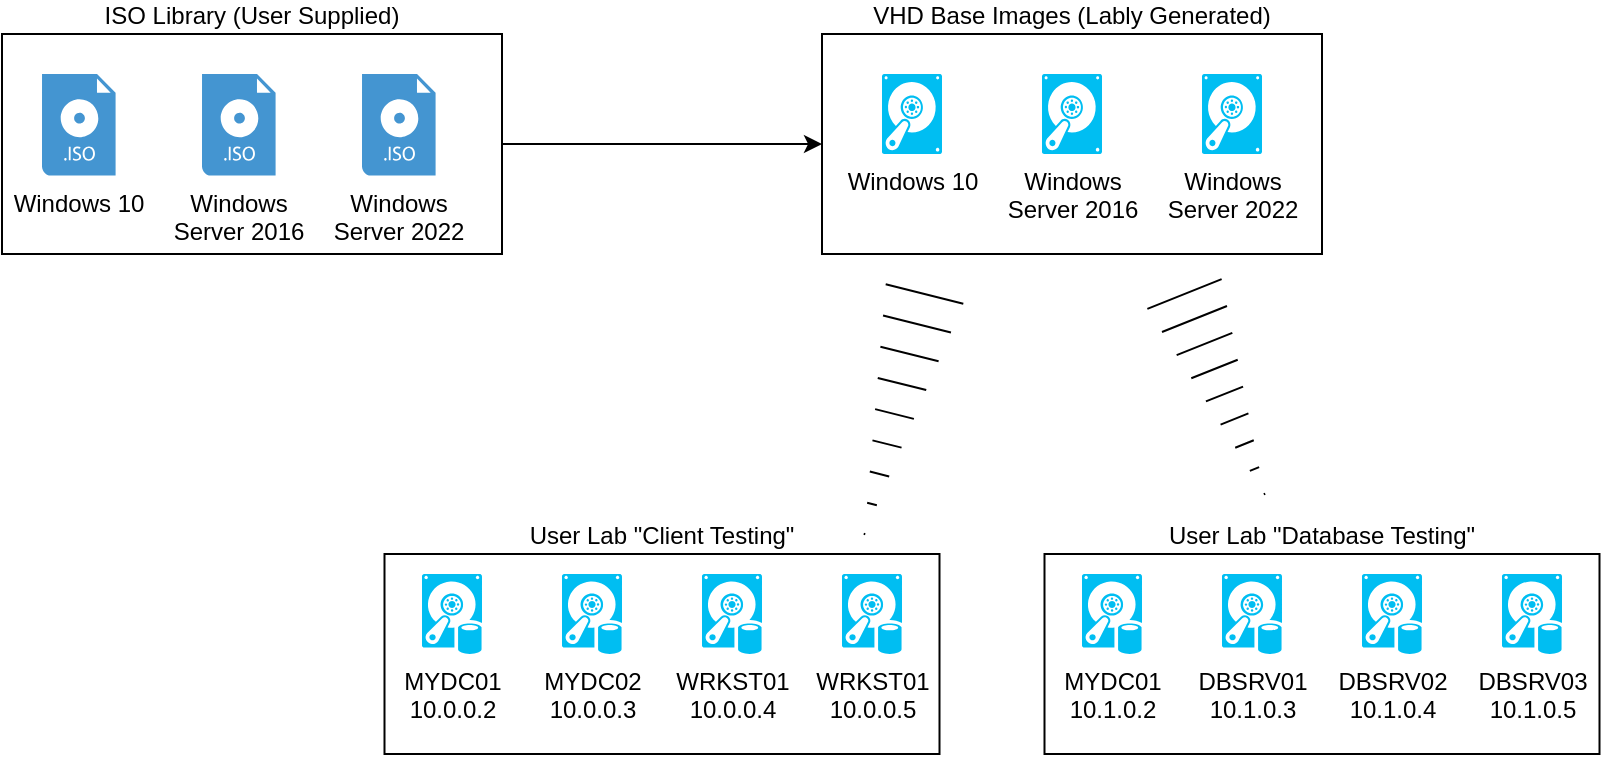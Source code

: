 <mxfile version="17.4.5" type="device"><diagram id="r46YTGC4SrhFnJ_1C7J_" name="Page-1"><mxGraphModel dx="1420" dy="839" grid="0" gridSize="10" guides="1" tooltips="1" connect="1" arrows="1" fold="1" page="1" pageScale="1" pageWidth="850" pageHeight="1100" math="0" shadow="0"><root><mxCell id="0"/><mxCell id="1" parent="0"/><mxCell id="82ecni3PelmX4MQgq-AL-5" value="" style="group" vertex="1" connectable="0" parent="1"><mxGeometry x="30" y="30" width="250" height="110" as="geometry"/></mxCell><mxCell id="82ecni3PelmX4MQgq-AL-2" value="ISO Library (User Supplied)" style="rounded=0;whiteSpace=wrap;html=1;labelPosition=center;verticalLabelPosition=top;align=center;verticalAlign=bottom;" vertex="1" parent="82ecni3PelmX4MQgq-AL-5"><mxGeometry width="250" height="110" as="geometry"/></mxCell><mxCell id="82ecni3PelmX4MQgq-AL-1" value="Windows 10" style="shadow=0;dashed=0;html=1;strokeColor=none;fillColor=#4495D1;labelPosition=center;verticalLabelPosition=bottom;verticalAlign=top;align=center;outlineConnect=0;shape=mxgraph.veeam.iso;" vertex="1" parent="82ecni3PelmX4MQgq-AL-5"><mxGeometry x="20" y="20" width="36.8" height="50.8" as="geometry"/></mxCell><mxCell id="82ecni3PelmX4MQgq-AL-3" value="Windows&lt;br&gt;Server 2016" style="shadow=0;dashed=0;html=1;strokeColor=none;fillColor=#4495D1;labelPosition=center;verticalLabelPosition=bottom;verticalAlign=top;align=center;outlineConnect=0;shape=mxgraph.veeam.iso;" vertex="1" parent="82ecni3PelmX4MQgq-AL-5"><mxGeometry x="100" y="20" width="36.8" height="50.8" as="geometry"/></mxCell><mxCell id="82ecni3PelmX4MQgq-AL-4" value="Windows&lt;br&gt;Server 2022" style="shadow=0;dashed=0;html=1;strokeColor=none;fillColor=#4495D1;labelPosition=center;verticalLabelPosition=bottom;verticalAlign=top;align=center;outlineConnect=0;shape=mxgraph.veeam.iso;" vertex="1" parent="82ecni3PelmX4MQgq-AL-5"><mxGeometry x="180" y="20" width="36.8" height="50.8" as="geometry"/></mxCell><mxCell id="82ecni3PelmX4MQgq-AL-11" value="" style="group" vertex="1" connectable="0" parent="1"><mxGeometry x="440" y="30" width="250" height="110" as="geometry"/></mxCell><mxCell id="82ecni3PelmX4MQgq-AL-6" value="VHD Base Images (Lably Generated)" style="rounded=0;whiteSpace=wrap;html=1;labelPosition=center;verticalLabelPosition=top;align=center;verticalAlign=bottom;" vertex="1" parent="82ecni3PelmX4MQgq-AL-11"><mxGeometry width="250" height="110" as="geometry"/></mxCell><mxCell id="82ecni3PelmX4MQgq-AL-8" value="Windows 10" style="verticalLabelPosition=bottom;html=1;verticalAlign=top;align=center;strokeColor=none;fillColor=#00BEF2;shape=mxgraph.azure.vhd;pointerEvents=1;" vertex="1" parent="82ecni3PelmX4MQgq-AL-11"><mxGeometry x="30" y="20" width="30" height="40" as="geometry"/></mxCell><mxCell id="82ecni3PelmX4MQgq-AL-9" value="Windows&lt;br&gt;Server 2016" style="verticalLabelPosition=bottom;html=1;verticalAlign=top;align=center;strokeColor=none;fillColor=#00BEF2;shape=mxgraph.azure.vhd;pointerEvents=1;" vertex="1" parent="82ecni3PelmX4MQgq-AL-11"><mxGeometry x="110" y="20" width="30" height="40" as="geometry"/></mxCell><mxCell id="82ecni3PelmX4MQgq-AL-10" value="Windows&lt;br&gt;Server 2022" style="verticalLabelPosition=bottom;html=1;verticalAlign=top;align=center;strokeColor=none;fillColor=#00BEF2;shape=mxgraph.azure.vhd;pointerEvents=1;" vertex="1" parent="82ecni3PelmX4MQgq-AL-11"><mxGeometry x="190" y="20" width="30" height="40" as="geometry"/></mxCell><mxCell id="82ecni3PelmX4MQgq-AL-12" value="" style="edgeStyle=orthogonalEdgeStyle;rounded=0;orthogonalLoop=1;jettySize=auto;html=1;" edge="1" parent="1" source="82ecni3PelmX4MQgq-AL-2" target="82ecni3PelmX4MQgq-AL-6"><mxGeometry relative="1" as="geometry"/></mxCell><mxCell id="82ecni3PelmX4MQgq-AL-25" value="" style="shape=mxgraph.arrows2.wedgeArrowDashed;html=1;bendable=0;rounded=0;" edge="1" parent="1"><mxGeometry width="100" height="100" relative="1" as="geometry"><mxPoint x="491.25" y="160" as="sourcePoint"/><mxPoint x="461.25" y="280" as="targetPoint"/></mxGeometry></mxCell><mxCell id="82ecni3PelmX4MQgq-AL-26" value="" style="group" vertex="1" connectable="0" parent="1"><mxGeometry x="221.25" y="290" width="277.5" height="100" as="geometry"/></mxCell><mxCell id="82ecni3PelmX4MQgq-AL-13" value="User Lab &quot;Client Testing&quot;" style="rounded=0;whiteSpace=wrap;html=1;labelPosition=center;verticalLabelPosition=top;align=center;verticalAlign=bottom;" vertex="1" parent="82ecni3PelmX4MQgq-AL-26"><mxGeometry width="277.5" height="100" as="geometry"/></mxCell><mxCell id="82ecni3PelmX4MQgq-AL-14" value="MYDC01&lt;br&gt;10.0.0.2" style="verticalLabelPosition=bottom;html=1;verticalAlign=top;align=center;strokeColor=none;fillColor=#00BEF2;shape=mxgraph.azure.vhd_data_disk;pointerEvents=1;" vertex="1" parent="82ecni3PelmX4MQgq-AL-26"><mxGeometry x="18.75" y="10" width="30" height="40" as="geometry"/></mxCell><mxCell id="82ecni3PelmX4MQgq-AL-20" value="MYDC02&lt;br&gt;10.0.0.3" style="verticalLabelPosition=bottom;html=1;verticalAlign=top;align=center;strokeColor=none;fillColor=#00BEF2;shape=mxgraph.azure.vhd_data_disk;pointerEvents=1;" vertex="1" parent="82ecni3PelmX4MQgq-AL-26"><mxGeometry x="88.75" y="10" width="30" height="40" as="geometry"/></mxCell><mxCell id="82ecni3PelmX4MQgq-AL-21" value="WRKST01&lt;br&gt;10.0.0.4" style="verticalLabelPosition=bottom;html=1;verticalAlign=top;align=center;strokeColor=none;fillColor=#00BEF2;shape=mxgraph.azure.vhd_data_disk;pointerEvents=1;" vertex="1" parent="82ecni3PelmX4MQgq-AL-26"><mxGeometry x="158.75" y="10" width="30" height="40" as="geometry"/></mxCell><mxCell id="82ecni3PelmX4MQgq-AL-22" value="WRKST01&lt;br&gt;10.0.0.5" style="verticalLabelPosition=bottom;html=1;verticalAlign=top;align=center;strokeColor=none;fillColor=#00BEF2;shape=mxgraph.azure.vhd_data_disk;pointerEvents=1;" vertex="1" parent="82ecni3PelmX4MQgq-AL-26"><mxGeometry x="228.75" y="10" width="30" height="40" as="geometry"/></mxCell><mxCell id="82ecni3PelmX4MQgq-AL-27" value="" style="group" vertex="1" connectable="0" parent="1"><mxGeometry x="551.25" y="290" width="277.5" height="100" as="geometry"/></mxCell><mxCell id="82ecni3PelmX4MQgq-AL-28" value="User Lab &quot;Database Testing&quot;" style="rounded=0;whiteSpace=wrap;html=1;labelPosition=center;verticalLabelPosition=top;align=center;verticalAlign=bottom;" vertex="1" parent="82ecni3PelmX4MQgq-AL-27"><mxGeometry width="277.5" height="100" as="geometry"/></mxCell><mxCell id="82ecni3PelmX4MQgq-AL-29" value="MYDC01&lt;br&gt;10.1.0.2" style="verticalLabelPosition=bottom;html=1;verticalAlign=top;align=center;strokeColor=none;fillColor=#00BEF2;shape=mxgraph.azure.vhd_data_disk;pointerEvents=1;" vertex="1" parent="82ecni3PelmX4MQgq-AL-27"><mxGeometry x="18.75" y="10" width="30" height="40" as="geometry"/></mxCell><mxCell id="82ecni3PelmX4MQgq-AL-30" value="DBSRV01&lt;br&gt;10.1.0.3" style="verticalLabelPosition=bottom;html=1;verticalAlign=top;align=center;strokeColor=none;fillColor=#00BEF2;shape=mxgraph.azure.vhd_data_disk;pointerEvents=1;" vertex="1" parent="82ecni3PelmX4MQgq-AL-27"><mxGeometry x="88.75" y="10" width="30" height="40" as="geometry"/></mxCell><mxCell id="82ecni3PelmX4MQgq-AL-31" value="DBSRV02&lt;br&gt;10.1.0.4" style="verticalLabelPosition=bottom;html=1;verticalAlign=top;align=center;strokeColor=none;fillColor=#00BEF2;shape=mxgraph.azure.vhd_data_disk;pointerEvents=1;" vertex="1" parent="82ecni3PelmX4MQgq-AL-27"><mxGeometry x="158.75" y="10" width="30" height="40" as="geometry"/></mxCell><mxCell id="82ecni3PelmX4MQgq-AL-32" value="DBSRV03&lt;br&gt;10.1.0.5" style="verticalLabelPosition=bottom;html=1;verticalAlign=top;align=center;strokeColor=none;fillColor=#00BEF2;shape=mxgraph.azure.vhd_data_disk;pointerEvents=1;" vertex="1" parent="82ecni3PelmX4MQgq-AL-27"><mxGeometry x="228.75" y="10" width="30" height="40" as="geometry"/></mxCell><mxCell id="82ecni3PelmX4MQgq-AL-33" value="" style="shape=mxgraph.arrows2.wedgeArrowDashed;html=1;bendable=0;rounded=0;" edge="1" parent="1"><mxGeometry width="100" height="100" relative="1" as="geometry"><mxPoint x="621.25" y="160" as="sourcePoint"/><mxPoint x="661.25" y="260" as="targetPoint"/></mxGeometry></mxCell></root></mxGraphModel></diagram></mxfile>
